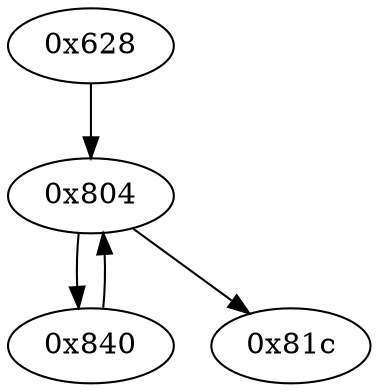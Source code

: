 strict digraph "" {
	graph ["edge"="{}",
		file="/Users/mark/Documents//论文//第二篇论文//2018-08-24交论文后的备份/2019/CFG/small-programs/1b-1-2-2-2-gt63_eq127_dep-0-0-0/\
1576_recovered.dot",
		"graph"="{u'file': u'/Users/mark/Documents//\u8bba\u6587//\u7b2c\u4e8c\u7bc7\u8bba\u6587//2018-08-24\u4ea4\u8bba\u6587\u540e\u7684\u5907\u4efd/\
2019/CFG/small-programs/1b-1-2-2-2-gt63_eq127_dep-0-0-0/1576_recovered.dot'}",
		"node"="{u'opcode': u''}"
	];
	"0x804"	 [opcode="[u'ldr', u'ldr', u'ldrb', u'strb', u'ldr', u'b']"];
	"0x840"	 [opcode="[u'mov', u'bl', u'ldr', u'b']"];
	"0x804" -> "0x840";
	"0x81c"	 [opcode="[u'mov', u'bl', u'ldr', u'ldr', u'smull', u'add', u'str', u'ldr', u'b']"];
	"0x804" -> "0x81c";
	"0x840" -> "0x804";
	"0x628"	 [opcode="[u'push', u'add', u'sub', u'ldr', u'add', u'ldr', u'ldr', u'ldr', u'add', u'ldr', u'add', u'ldr', u'add', u'ldr', u'add', u'b']"];
	"0x628" -> "0x804";
}
